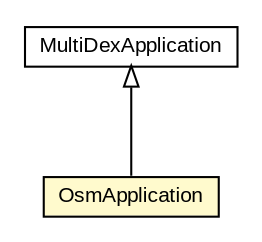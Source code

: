 #!/usr/local/bin/dot
#
# Class diagram 
# Generated by UMLGraph version R5_6-24-gf6e263 (http://www.umlgraph.org/)
#

digraph G {
	edge [fontname="arial",fontsize=10,labelfontname="arial",labelfontsize=10];
	node [fontname="arial",fontsize=10,shape=plaintext];
	nodesep=0.25;
	ranksep=0.5;
	// org.osmdroid.OsmApplication
	c30213 [label=<<table title="org.osmdroid.OsmApplication" border="0" cellborder="1" cellspacing="0" cellpadding="2" port="p" bgcolor="lemonChiffon" href="./OsmApplication.html">
		<tr><td><table border="0" cellspacing="0" cellpadding="1">
<tr><td align="center" balign="center"> OsmApplication </td></tr>
		</table></td></tr>
		</table>>, URL="./OsmApplication.html", fontname="arial", fontcolor="black", fontsize=10.0];
	//org.osmdroid.OsmApplication extends android.support.multidex.MultiDexApplication
	c30383:p -> c30213:p [dir=back,arrowtail=empty];
	// android.support.multidex.MultiDexApplication
	c30383 [label=<<table title="android.support.multidex.MultiDexApplication" border="0" cellborder="1" cellspacing="0" cellpadding="2" port="p" href="http://java.sun.com/j2se/1.4.2/docs/api/android/support/multidex/MultiDexApplication.html">
		<tr><td><table border="0" cellspacing="0" cellpadding="1">
<tr><td align="center" balign="center"> MultiDexApplication </td></tr>
		</table></td></tr>
		</table>>, URL="http://java.sun.com/j2se/1.4.2/docs/api/android/support/multidex/MultiDexApplication.html", fontname="arial", fontcolor="black", fontsize=10.0];
}

